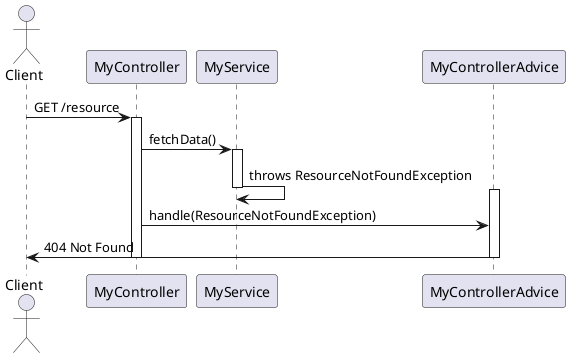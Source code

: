 @startuml
actor Client
participant "MyController" as C
participant "MyService" as S
participant "MyControllerAdvice" as CA

Client -> C: GET /resource
activate C

C -> S: fetchData()
activate S

S -> S: throws ResourceNotFoundException
deactivate S

activate CA
C -> CA: handle(ResourceNotFoundException)
CA -> Client: 404 Not Found
deactivate CA

deactivate C
@enduml